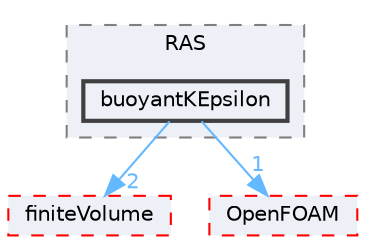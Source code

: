 digraph "src/TurbulenceModels/compressible/RAS/buoyantKEpsilon"
{
 // LATEX_PDF_SIZE
  bgcolor="transparent";
  edge [fontname=Helvetica,fontsize=10,labelfontname=Helvetica,labelfontsize=10];
  node [fontname=Helvetica,fontsize=10,shape=box,height=0.2,width=0.4];
  compound=true
  subgraph clusterdir_dd9eb626e90b169804eeadb587274e8e {
    graph [ bgcolor="#edf0f7", pencolor="grey50", label="RAS", fontname=Helvetica,fontsize=10 style="filled,dashed", URL="dir_dd9eb626e90b169804eeadb587274e8e.html",tooltip=""]
  dir_8ae53f3ede4981c9e508a736e6423a4d [label="buoyantKEpsilon", fillcolor="#edf0f7", color="grey25", style="filled,bold", URL="dir_8ae53f3ede4981c9e508a736e6423a4d.html",tooltip=""];
  }
  dir_9bd15774b555cf7259a6fa18f99fe99b [label="finiteVolume", fillcolor="#edf0f7", color="red", style="filled,dashed", URL="dir_9bd15774b555cf7259a6fa18f99fe99b.html",tooltip=""];
  dir_c5473ff19b20e6ec4dfe5c310b3778a8 [label="OpenFOAM", fillcolor="#edf0f7", color="red", style="filled,dashed", URL="dir_c5473ff19b20e6ec4dfe5c310b3778a8.html",tooltip=""];
  dir_8ae53f3ede4981c9e508a736e6423a4d->dir_9bd15774b555cf7259a6fa18f99fe99b [headlabel="2", labeldistance=1.5 headhref="dir_000361_001387.html" href="dir_000361_001387.html" color="steelblue1" fontcolor="steelblue1"];
  dir_8ae53f3ede4981c9e508a736e6423a4d->dir_c5473ff19b20e6ec4dfe5c310b3778a8 [headlabel="1", labeldistance=1.5 headhref="dir_000361_002695.html" href="dir_000361_002695.html" color="steelblue1" fontcolor="steelblue1"];
}
